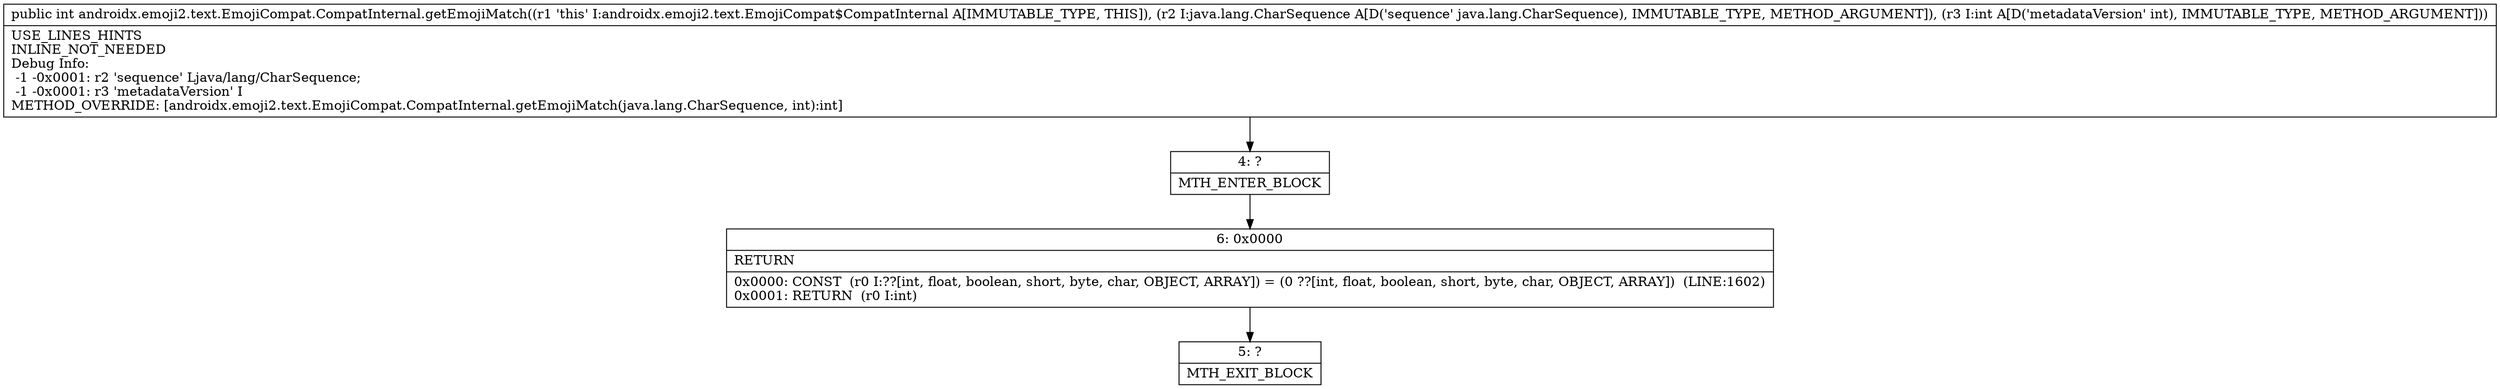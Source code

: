 digraph "CFG forandroidx.emoji2.text.EmojiCompat.CompatInternal.getEmojiMatch(Ljava\/lang\/CharSequence;I)I" {
Node_4 [shape=record,label="{4\:\ ?|MTH_ENTER_BLOCK\l}"];
Node_6 [shape=record,label="{6\:\ 0x0000|RETURN\l|0x0000: CONST  (r0 I:??[int, float, boolean, short, byte, char, OBJECT, ARRAY]) = (0 ??[int, float, boolean, short, byte, char, OBJECT, ARRAY])  (LINE:1602)\l0x0001: RETURN  (r0 I:int) \l}"];
Node_5 [shape=record,label="{5\:\ ?|MTH_EXIT_BLOCK\l}"];
MethodNode[shape=record,label="{public int androidx.emoji2.text.EmojiCompat.CompatInternal.getEmojiMatch((r1 'this' I:androidx.emoji2.text.EmojiCompat$CompatInternal A[IMMUTABLE_TYPE, THIS]), (r2 I:java.lang.CharSequence A[D('sequence' java.lang.CharSequence), IMMUTABLE_TYPE, METHOD_ARGUMENT]), (r3 I:int A[D('metadataVersion' int), IMMUTABLE_TYPE, METHOD_ARGUMENT]))  | USE_LINES_HINTS\lINLINE_NOT_NEEDED\lDebug Info:\l  \-1 \-0x0001: r2 'sequence' Ljava\/lang\/CharSequence;\l  \-1 \-0x0001: r3 'metadataVersion' I\lMETHOD_OVERRIDE: [androidx.emoji2.text.EmojiCompat.CompatInternal.getEmojiMatch(java.lang.CharSequence, int):int]\l}"];
MethodNode -> Node_4;Node_4 -> Node_6;
Node_6 -> Node_5;
}

